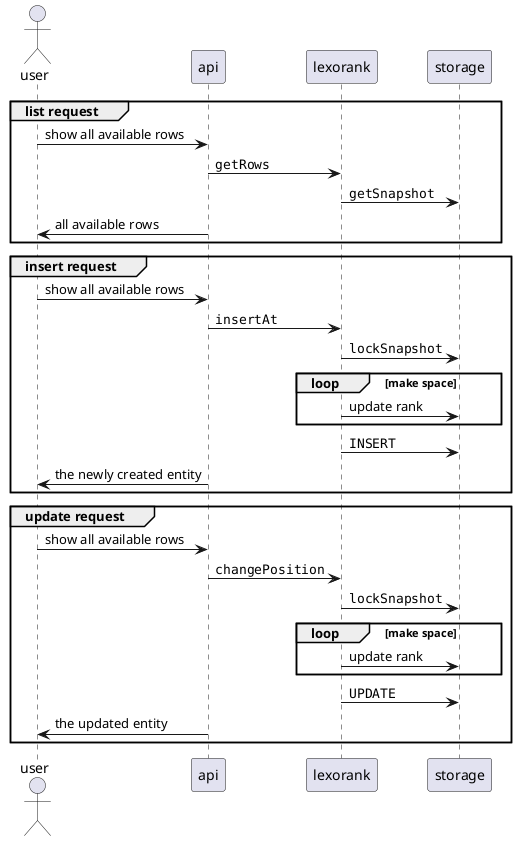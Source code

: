 @startuml

actor user
participant api
participant lexorank
participant storage

group list request
  user -> api : show all available rows
    api -> lexorank : ""getRows""
      lexorank -> storage : ""getSnapshot""

  user <- api : all available rows
end

group insert request
  user -> api : show all available rows
    api -> lexorank : ""insertAt""
      lexorank -> storage : ""lockSnapshot""

      loop make space
        lexorank -> storage : update rank
      end

      lexorank -> storage : ""INSERT""

  user <- api : the newly created entity
end

group update request
  user -> api : show all available rows
    api -> lexorank : ""changePosition""
      lexorank -> storage : ""lockSnapshot""

      loop make space
        lexorank -> storage : update rank
      end

      lexorank -> storage : ""UPDATE""

  user <- api : the updated entity
end

@enduml
